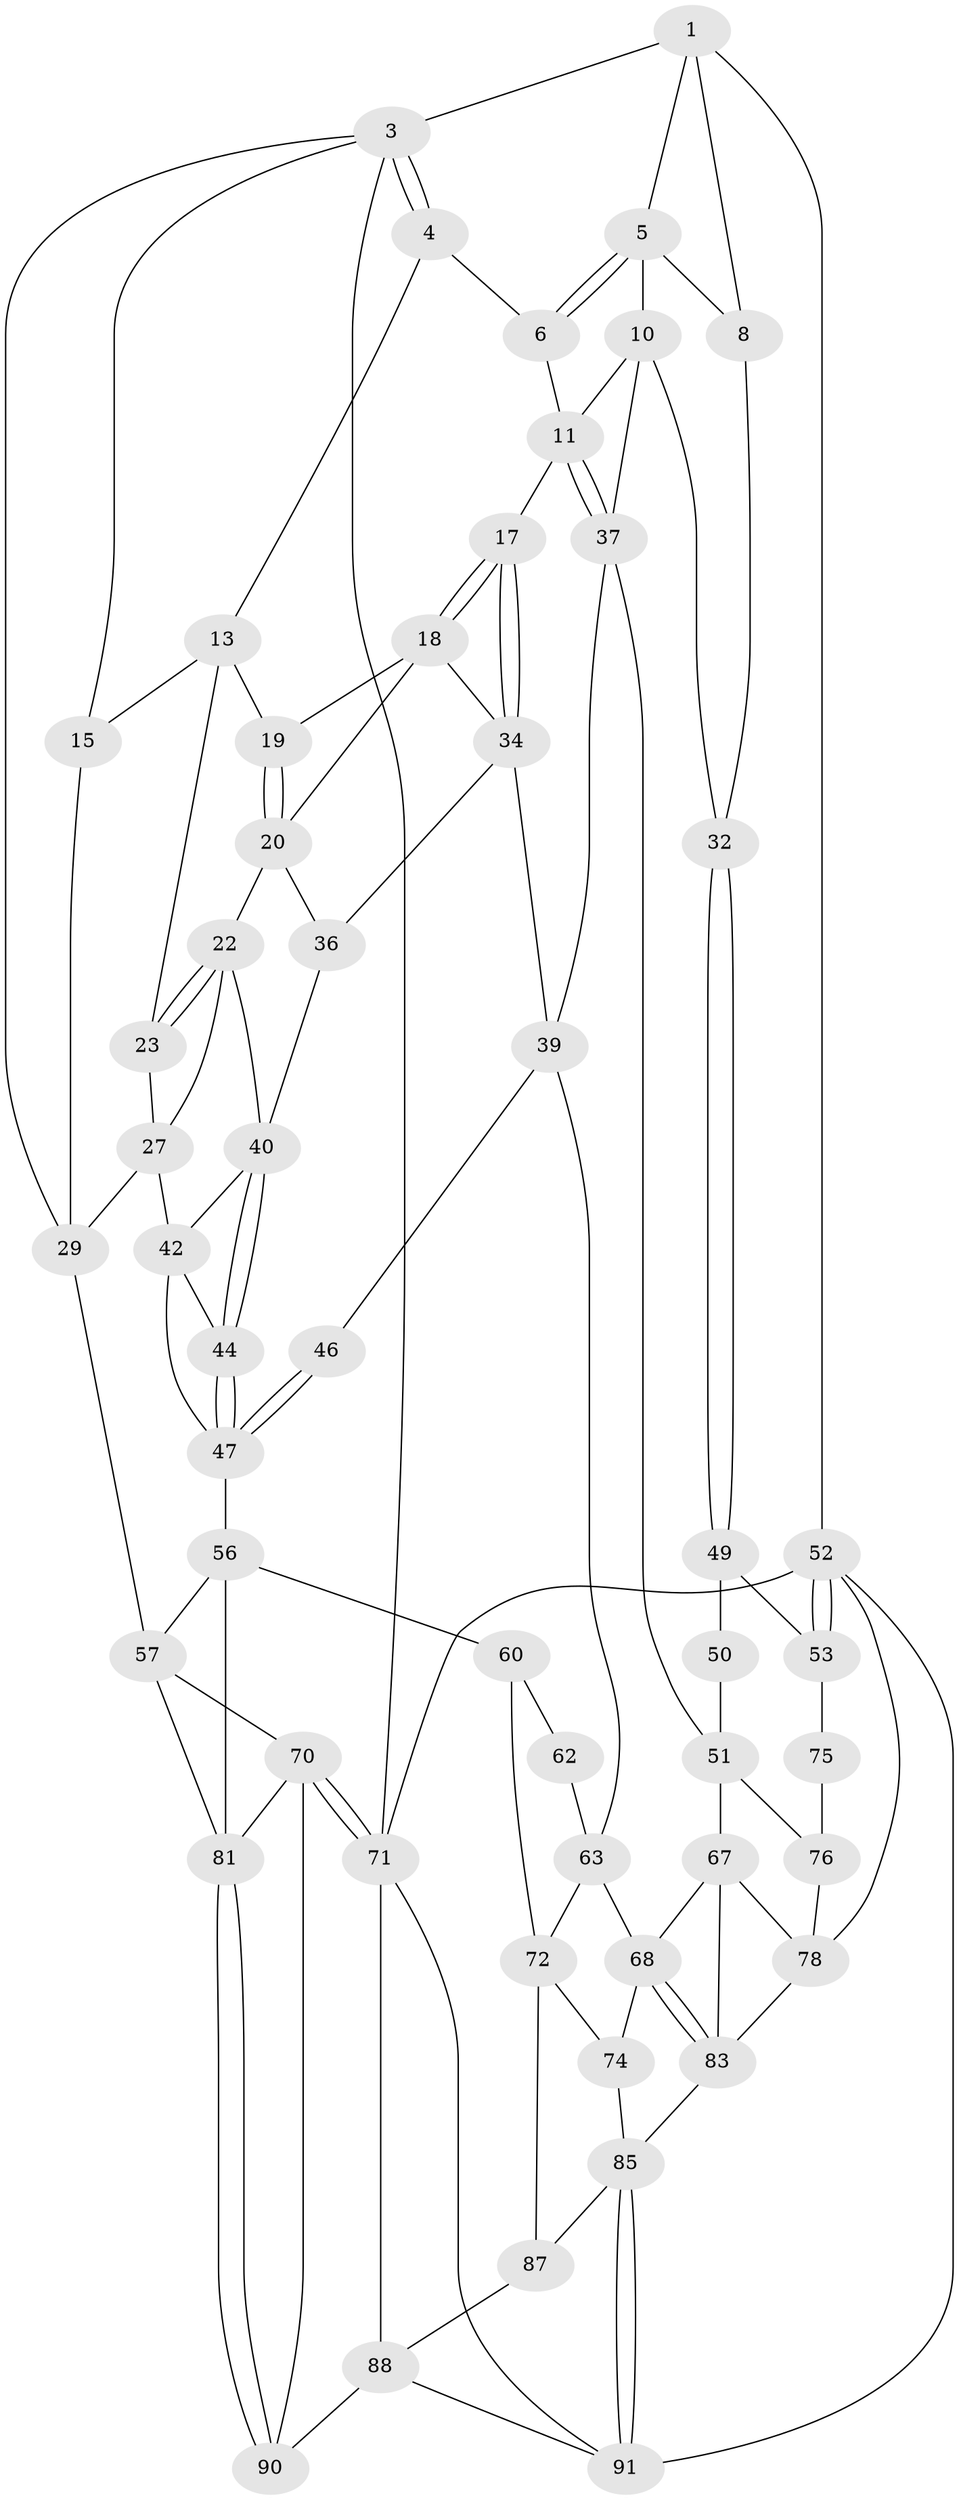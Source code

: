 // Generated by graph-tools (version 1.1) at 2025/24/03/03/25 07:24:36]
// undirected, 54 vertices, 113 edges
graph export_dot {
graph [start="1"]
  node [color=gray90,style=filled];
  1 [pos="+0.7894118386411556+0",super="+2"];
  3 [pos="+0+0",super="+16"];
  4 [pos="+0.3668177676819768+0",super="+7"];
  5 [pos="+0.7525111300498388+0.03952435744005273",super="+9"];
  6 [pos="+0.6908140503596468+0.12127861592703723"];
  8 [pos="+1+0.19661642309676716"];
  10 [pos="+0.8656614516063643+0.2726953539798662",super="+33"];
  11 [pos="+0.7134460002579543+0.2780664739777927",super="+12"];
  13 [pos="+0.38282325920688964+0.09193990858369785",super="+14"];
  15 [pos="+0+0",super="+26"];
  17 [pos="+0.6567578615678462+0.23669809585282314"];
  18 [pos="+0.511296233519383+0.21894871576960315",super="+24"];
  19 [pos="+0.4579956429899394+0.195271728411434"];
  20 [pos="+0.44666568816462093+0.30881843916580104",super="+21"];
  22 [pos="+0.3289552933075716+0.30435146859391404",super="+31"];
  23 [pos="+0.2849390591735425+0.1872774627685123",super="+25"];
  27 [pos="+0.17667278729952945+0.37015624321599094",super="+28"];
  29 [pos="+0+0.5000182053498975",super="+30"];
  32 [pos="+1+0.38141444954595577"];
  34 [pos="+0.545154243996318+0.32711617284046207",super="+35"];
  36 [pos="+0.45751058617330664+0.45975667352527283"];
  37 [pos="+0.7289673832776051+0.4651924840644333",super="+38"];
  39 [pos="+0.6402827694474578+0.5525468349559632",super="+45"];
  40 [pos="+0.4264929518237684+0.47301205331782403",super="+41"];
  42 [pos="+0.1479469438859224+0.524631003317496",super="+43"];
  44 [pos="+0.40356855905368966+0.49065277812107333"];
  46 [pos="+0.5043131197906706+0.6331512718161343"];
  47 [pos="+0.3258073952871893+0.6125180805758289",super="+48"];
  49 [pos="+1+0.3858884400743036",super="+55"];
  50 [pos="+0.8597863042688997+0.6077627250712401"];
  51 [pos="+0.7980097301502962+0.6425503750876429",super="+66"];
  52 [pos="+1+1",super="+93"];
  53 [pos="+1+1",super="+54"];
  56 [pos="+0.284220165134427+0.6423462891486974",super="+59"];
  57 [pos="+0.1647872799504856+0.7560014969560416",super="+58"];
  60 [pos="+0.38312623751587+0.7965659544432636",super="+61"];
  62 [pos="+0.4968245342082742+0.65159961605748",super="+65"];
  63 [pos="+0.6052737561667696+0.6855113533630326",super="+64"];
  67 [pos="+0.7771883141240715+0.7056196563098146",super="+79"];
  68 [pos="+0.6463711304122696+0.7787957464473504",super="+69"];
  70 [pos="+0+1",super="+94"];
  71 [pos="+0+1",super="+96"];
  72 [pos="+0.5211259874275055+0.7789297821235306",super="+73"];
  74 [pos="+0.5656080623509657+0.8045148730004426"];
  75 [pos="+0.8633845832527769+0.7001819098371357",super="+80"];
  76 [pos="+0.8503498154799931+0.6958762963617963",super="+77"];
  78 [pos="+0.8238356021150756+0.8747482771748263",super="+92"];
  81 [pos="+0.343647035526597+0.814164853581423",super="+82"];
  83 [pos="+0.683713978692673+0.8526439233493375",super="+84"];
  85 [pos="+0.5968328860270221+0.9128952051468004",super="+86"];
  87 [pos="+0.4317889730992639+0.8319957660279569"];
  88 [pos="+0.43995708288528673+0.8600517150919277",super="+89"];
  90 [pos="+0.39009853252270693+1"];
  91 [pos="+0.5637200538512038+0.9913387328627388",super="+95"];
  1 -- 5;
  1 -- 8;
  1 -- 3;
  1 -- 52;
  3 -- 4;
  3 -- 4;
  3 -- 71;
  3 -- 15;
  3 -- 29;
  4 -- 13;
  4 -- 6;
  5 -- 6;
  5 -- 6;
  5 -- 8;
  5 -- 10;
  6 -- 11;
  8 -- 32;
  10 -- 11;
  10 -- 32;
  10 -- 37;
  11 -- 37;
  11 -- 37;
  11 -- 17;
  13 -- 19;
  13 -- 15;
  13 -- 23;
  15 -- 29;
  17 -- 18;
  17 -- 18;
  17 -- 34;
  17 -- 34;
  18 -- 19;
  18 -- 20;
  18 -- 34;
  19 -- 20;
  19 -- 20;
  20 -- 36;
  20 -- 22;
  22 -- 23;
  22 -- 23;
  22 -- 40;
  22 -- 27;
  23 -- 27;
  27 -- 42;
  27 -- 29;
  29 -- 57;
  32 -- 49;
  32 -- 49;
  34 -- 36;
  34 -- 39;
  36 -- 40;
  37 -- 51;
  37 -- 39;
  39 -- 63;
  39 -- 46;
  40 -- 44;
  40 -- 44;
  40 -- 42;
  42 -- 44;
  42 -- 47;
  44 -- 47;
  44 -- 47;
  46 -- 47;
  46 -- 47;
  47 -- 56;
  49 -- 50 [weight=2];
  49 -- 53;
  50 -- 51;
  51 -- 67;
  51 -- 76;
  52 -- 53;
  52 -- 53;
  52 -- 71;
  52 -- 91;
  52 -- 78;
  53 -- 75 [weight=2];
  56 -- 57;
  56 -- 81;
  56 -- 60;
  57 -- 81;
  57 -- 70;
  60 -- 72;
  60 -- 62 [weight=2];
  62 -- 63;
  63 -- 72;
  63 -- 68;
  67 -- 68;
  67 -- 83;
  67 -- 78;
  68 -- 83;
  68 -- 83;
  68 -- 74;
  70 -- 71;
  70 -- 71;
  70 -- 81;
  70 -- 90;
  71 -- 88;
  71 -- 91;
  72 -- 74;
  72 -- 87;
  74 -- 85;
  75 -- 76 [weight=2];
  76 -- 78;
  78 -- 83;
  81 -- 90;
  81 -- 90;
  83 -- 85;
  85 -- 91;
  85 -- 91;
  85 -- 87;
  87 -- 88;
  88 -- 91;
  88 -- 90;
}
